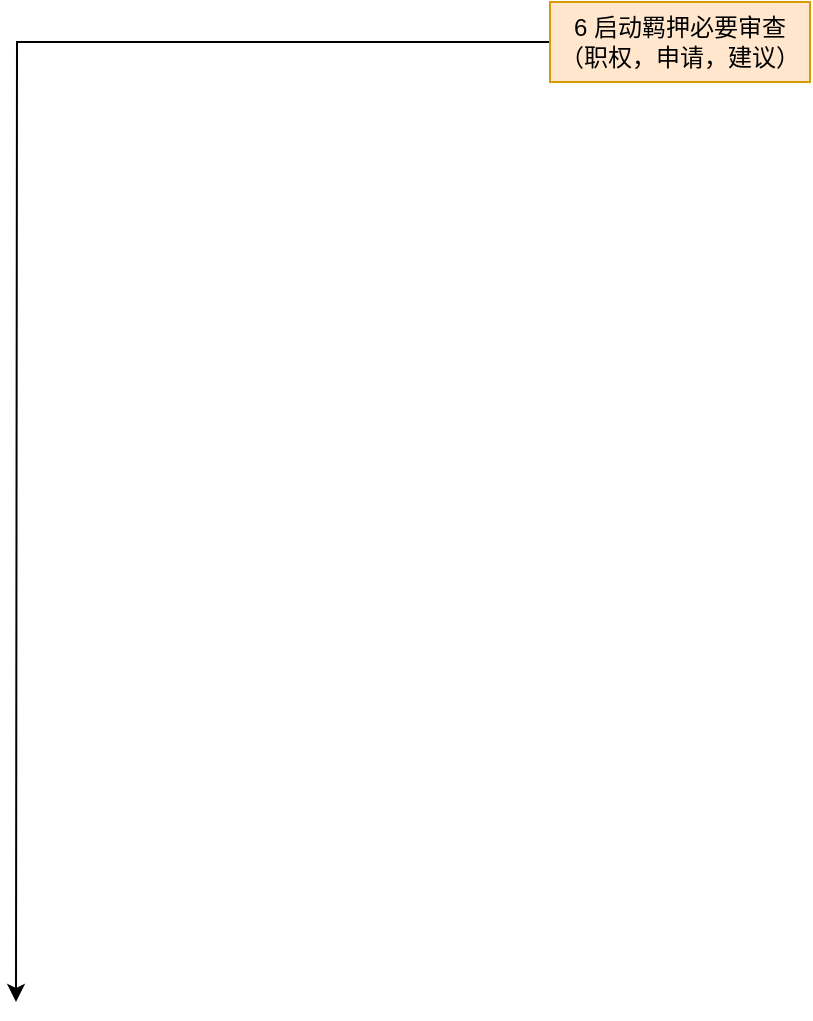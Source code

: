 <mxfile version="17.4.6" type="github">
  <diagram id="C5RBs43oDa-KdzZeNtuy" name="Page-1">
    <mxGraphModel dx="2249" dy="1931" grid="1" gridSize="10" guides="1" tooltips="1" connect="1" arrows="1" fold="1" page="1" pageScale="1" pageWidth="827" pageHeight="1169" math="0" shadow="0">
      <root>
        <mxCell id="WIyWlLk6GJQsqaUBKTNV-0" />
        <mxCell id="WIyWlLk6GJQsqaUBKTNV-1" parent="WIyWlLk6GJQsqaUBKTNV-0" />
        <mxCell id="qTx2XnCyuuAxlnc1B6k1-0" value="" style="edgeStyle=orthogonalEdgeStyle;rounded=0;orthogonalLoop=1;jettySize=auto;html=1;" edge="1" parent="WIyWlLk6GJQsqaUBKTNV-1" source="qTx2XnCyuuAxlnc1B6k1-1">
          <mxGeometry relative="1" as="geometry">
            <mxPoint x="-497" y="490" as="targetPoint" />
          </mxGeometry>
        </mxCell>
        <mxCell id="qTx2XnCyuuAxlnc1B6k1-1" value="6 启动羁押必要审查（职权，申请，建议）" style="rounded=0;whiteSpace=wrap;html=1;fillColor=#ffe6cc;strokeColor=#d79b00;" vertex="1" parent="WIyWlLk6GJQsqaUBKTNV-1">
          <mxGeometry x="-230" y="-10" width="130" height="40" as="geometry" />
        </mxCell>
      </root>
    </mxGraphModel>
  </diagram>
</mxfile>
